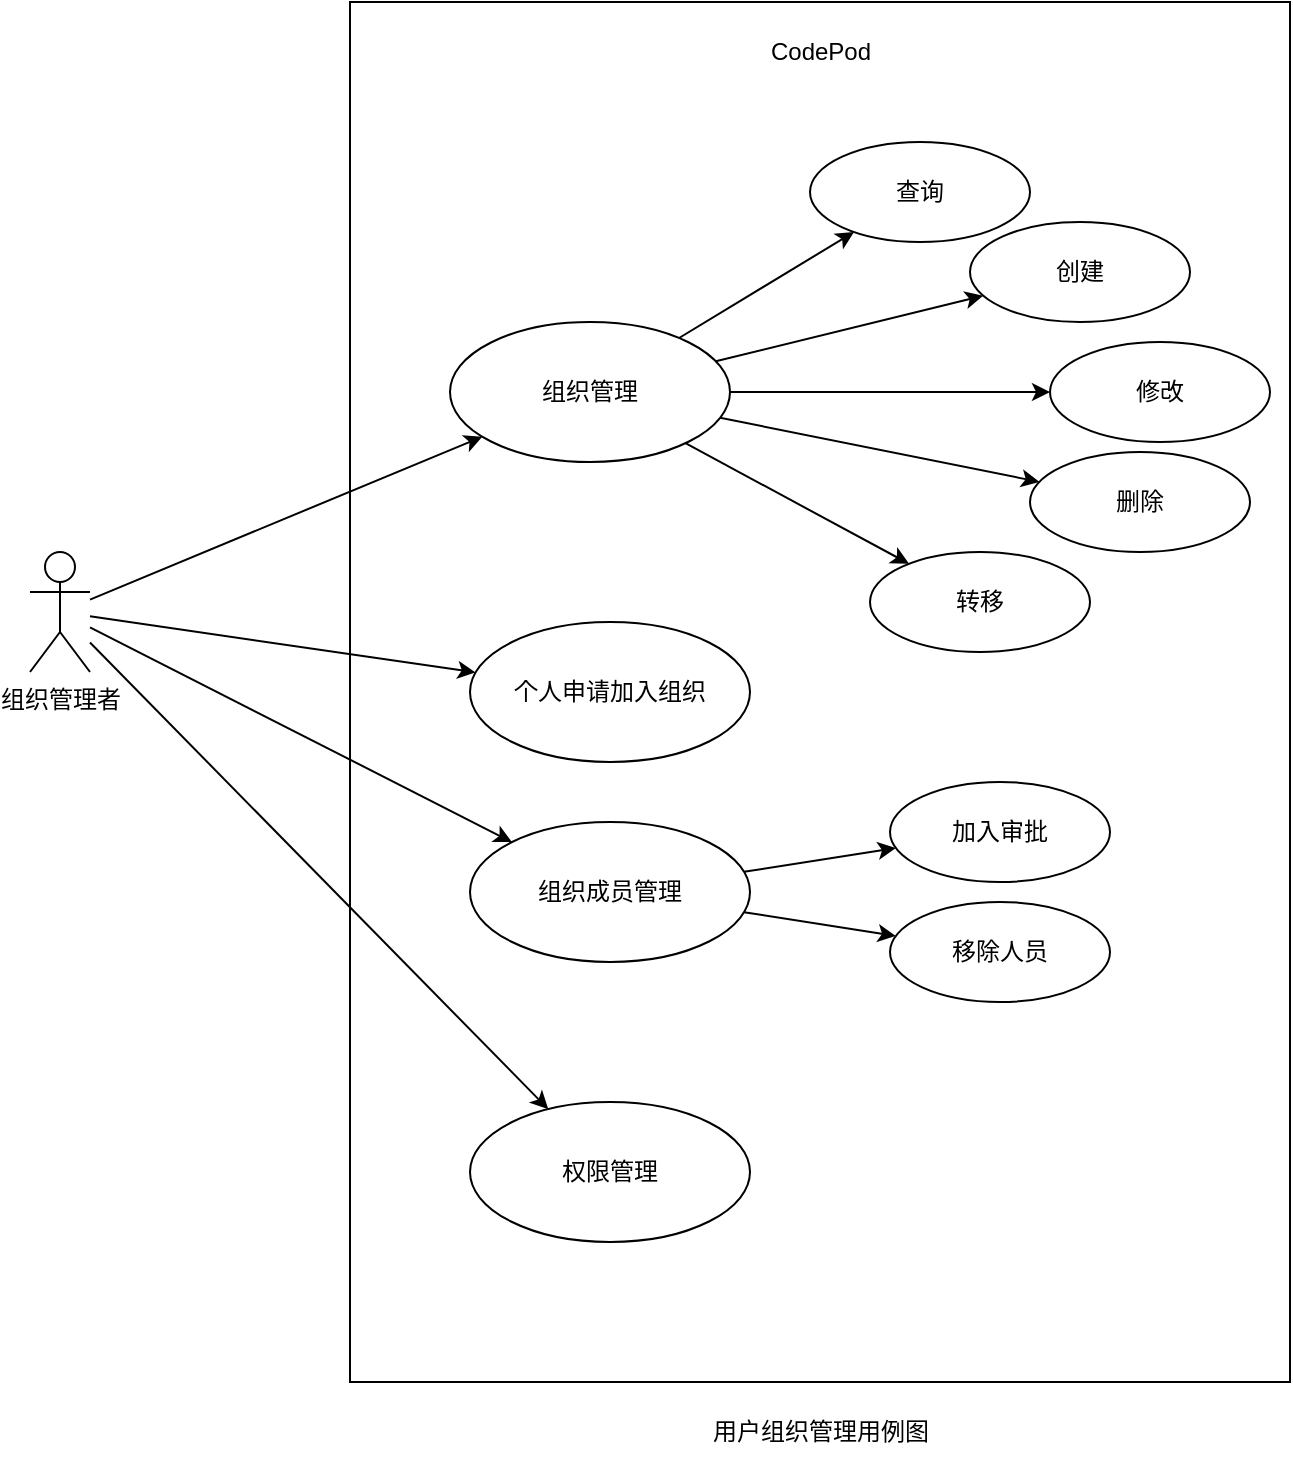 <mxfile>
    <diagram id="rYU-GTriVlDIFtuSl3mq" name="用户组织管理">
        <mxGraphModel dx="1086" dy="689" grid="1" gridSize="10" guides="1" tooltips="1" connect="1" arrows="1" fold="1" page="1" pageScale="1" pageWidth="827" pageHeight="1169" math="0" shadow="0">
            <root>
                <mxCell id="0"/>
                <mxCell id="1" parent="0"/>
                <mxCell id="JsTxBukWdEL_QTlW3CHS-1" value="" style="rounded=0;whiteSpace=wrap;html=1;" parent="1" vertex="1">
                    <mxGeometry x="320" y="120" width="470" height="690" as="geometry"/>
                </mxCell>
                <mxCell id="JsTxBukWdEL_QTlW3CHS-2" style="edgeStyle=none;html=1;" parent="1" source="JsTxBukWdEL_QTlW3CHS-4" target="JsTxBukWdEL_QTlW3CHS-11" edge="1">
                    <mxGeometry relative="1" as="geometry"/>
                </mxCell>
                <mxCell id="JsTxBukWdEL_QTlW3CHS-3" style="edgeStyle=none;html=1;" parent="1" source="JsTxBukWdEL_QTlW3CHS-4" target="JsTxBukWdEL_QTlW3CHS-12" edge="1">
                    <mxGeometry relative="1" as="geometry"/>
                </mxCell>
                <mxCell id="JsTxBukWdEL_QTlW3CHS-4" value="组织管理者" style="shape=umlActor;verticalLabelPosition=bottom;verticalAlign=top;html=1;" parent="1" vertex="1">
                    <mxGeometry x="160" y="395" width="30" height="60" as="geometry"/>
                </mxCell>
                <mxCell id="JsTxBukWdEL_QTlW3CHS-14" style="edgeStyle=none;html=1;fontSize=9;" parent="1" source="JsTxBukWdEL_QTlW3CHS-5" target="JsTxBukWdEL_QTlW3CHS-13" edge="1">
                    <mxGeometry relative="1" as="geometry"/>
                </mxCell>
                <mxCell id="t9jm73eKB-5Ini__CBSm-4" style="edgeStyle=none;html=1;fontSize=9;" parent="1" source="JsTxBukWdEL_QTlW3CHS-5" target="t9jm73eKB-5Ini__CBSm-2" edge="1">
                    <mxGeometry relative="1" as="geometry"/>
                </mxCell>
                <mxCell id="t9jm73eKB-5Ini__CBSm-5" style="edgeStyle=none;html=1;fontSize=9;" parent="1" source="JsTxBukWdEL_QTlW3CHS-5" target="t9jm73eKB-5Ini__CBSm-3" edge="1">
                    <mxGeometry relative="1" as="geometry"/>
                </mxCell>
                <mxCell id="t9jm73eKB-5Ini__CBSm-6" style="edgeStyle=none;html=1;fontSize=9;" parent="1" source="JsTxBukWdEL_QTlW3CHS-5" target="t9jm73eKB-5Ini__CBSm-1" edge="1">
                    <mxGeometry relative="1" as="geometry"/>
                </mxCell>
                <mxCell id="t9jm73eKB-5Ini__CBSm-15" style="edgeStyle=none;html=1;fontSize=9;" parent="1" source="JsTxBukWdEL_QTlW3CHS-5" target="t9jm73eKB-5Ini__CBSm-14" edge="1">
                    <mxGeometry relative="1" as="geometry"/>
                </mxCell>
                <mxCell id="JsTxBukWdEL_QTlW3CHS-5" value="组织管理" style="ellipse;whiteSpace=wrap;html=1;" parent="1" vertex="1">
                    <mxGeometry x="370" y="280" width="140" height="70" as="geometry"/>
                </mxCell>
                <mxCell id="JsTxBukWdEL_QTlW3CHS-6" value="CodePod" style="text;html=1;align=center;verticalAlign=middle;resizable=0;points=[];autosize=1;strokeColor=none;fillColor=none;" parent="1" vertex="1">
                    <mxGeometry x="520" y="130" width="70" height="30" as="geometry"/>
                </mxCell>
                <mxCell id="t9jm73eKB-5Ini__CBSm-12" style="edgeStyle=none;html=1;fontSize=9;" parent="1" source="JsTxBukWdEL_QTlW3CHS-7" target="t9jm73eKB-5Ini__CBSm-10" edge="1">
                    <mxGeometry relative="1" as="geometry"/>
                </mxCell>
                <mxCell id="t9jm73eKB-5Ini__CBSm-13" style="edgeStyle=none;html=1;fontSize=9;" parent="1" source="JsTxBukWdEL_QTlW3CHS-7" target="t9jm73eKB-5Ini__CBSm-11" edge="1">
                    <mxGeometry relative="1" as="geometry"/>
                </mxCell>
                <mxCell id="JsTxBukWdEL_QTlW3CHS-7" value="组织成员管理" style="ellipse;whiteSpace=wrap;html=1;" parent="1" vertex="1">
                    <mxGeometry x="380" y="530" width="140" height="70" as="geometry"/>
                </mxCell>
                <mxCell id="JsTxBukWdEL_QTlW3CHS-8" style="edgeStyle=none;html=1;" parent="1" source="JsTxBukWdEL_QTlW3CHS-4" target="JsTxBukWdEL_QTlW3CHS-5" edge="1">
                    <mxGeometry relative="1" as="geometry"/>
                </mxCell>
                <mxCell id="JsTxBukWdEL_QTlW3CHS-9" style="edgeStyle=none;html=1;" parent="1" source="JsTxBukWdEL_QTlW3CHS-4" target="JsTxBukWdEL_QTlW3CHS-7" edge="1">
                    <mxGeometry relative="1" as="geometry"/>
                </mxCell>
                <mxCell id="JsTxBukWdEL_QTlW3CHS-10" value="用户组织管理用例图" style="text;html=1;align=center;verticalAlign=middle;resizable=0;points=[];autosize=1;strokeColor=none;fillColor=none;" parent="1" vertex="1">
                    <mxGeometry x="490" y="820" width="130" height="30" as="geometry"/>
                </mxCell>
                <mxCell id="JsTxBukWdEL_QTlW3CHS-11" value="权限管理" style="ellipse;whiteSpace=wrap;html=1;" parent="1" vertex="1">
                    <mxGeometry x="380" y="670" width="140" height="70" as="geometry"/>
                </mxCell>
                <mxCell id="JsTxBukWdEL_QTlW3CHS-12" value="个人申请加入组织" style="ellipse;whiteSpace=wrap;html=1;" parent="1" vertex="1">
                    <mxGeometry x="380" y="430" width="140" height="70" as="geometry"/>
                </mxCell>
                <mxCell id="JsTxBukWdEL_QTlW3CHS-13" value="创建" style="ellipse;whiteSpace=wrap;html=1;" parent="1" vertex="1">
                    <mxGeometry x="630" y="230" width="110" height="50" as="geometry"/>
                </mxCell>
                <mxCell id="t9jm73eKB-5Ini__CBSm-1" value="删除" style="ellipse;whiteSpace=wrap;html=1;" parent="1" vertex="1">
                    <mxGeometry x="660" y="345" width="110" height="50" as="geometry"/>
                </mxCell>
                <mxCell id="t9jm73eKB-5Ini__CBSm-2" value="查询" style="ellipse;whiteSpace=wrap;html=1;" parent="1" vertex="1">
                    <mxGeometry x="550" y="190" width="110" height="50" as="geometry"/>
                </mxCell>
                <mxCell id="t9jm73eKB-5Ini__CBSm-3" value="修改" style="ellipse;whiteSpace=wrap;html=1;" parent="1" vertex="1">
                    <mxGeometry x="670" y="290" width="110" height="50" as="geometry"/>
                </mxCell>
                <mxCell id="t9jm73eKB-5Ini__CBSm-10" value="加入审批" style="ellipse;whiteSpace=wrap;html=1;" parent="1" vertex="1">
                    <mxGeometry x="590" y="510" width="110" height="50" as="geometry"/>
                </mxCell>
                <mxCell id="t9jm73eKB-5Ini__CBSm-11" value="移除人员" style="ellipse;whiteSpace=wrap;html=1;" parent="1" vertex="1">
                    <mxGeometry x="590" y="570" width="110" height="50" as="geometry"/>
                </mxCell>
                <mxCell id="t9jm73eKB-5Ini__CBSm-14" value="转移" style="ellipse;whiteSpace=wrap;html=1;" parent="1" vertex="1">
                    <mxGeometry x="580" y="395" width="110" height="50" as="geometry"/>
                </mxCell>
            </root>
        </mxGraphModel>
    </diagram>
    <diagram id="5E5BRTO8YxQeiJiZcNBK" name="数据空间">
        <mxGraphModel dx="1086" dy="689" grid="1" gridSize="10" guides="1" tooltips="1" connect="1" arrows="1" fold="1" page="1" pageScale="1" pageWidth="827" pageHeight="1169" math="0" shadow="0">
            <root>
                <mxCell id="0"/>
                <mxCell id="1" parent="0"/>
                <mxCell id="kros4B0Hquekl_XNb1qP-1" value="" style="rounded=0;whiteSpace=wrap;html=1;" parent="1" vertex="1">
                    <mxGeometry x="269" y="135" width="441" height="515" as="geometry"/>
                </mxCell>
                <mxCell id="kros4B0Hquekl_XNb1qP-2" style="edgeStyle=none;html=1;" parent="1" source="kros4B0Hquekl_XNb1qP-4" target="kros4B0Hquekl_XNb1qP-11" edge="1">
                    <mxGeometry relative="1" as="geometry"/>
                </mxCell>
                <mxCell id="kros4B0Hquekl_XNb1qP-3" style="edgeStyle=none;html=1;" parent="1" source="kros4B0Hquekl_XNb1qP-4" target="kros4B0Hquekl_XNb1qP-12" edge="1">
                    <mxGeometry relative="1" as="geometry"/>
                </mxCell>
                <mxCell id="kros4B0Hquekl_XNb1qP-4" value="程序猿" style="shape=umlActor;verticalLabelPosition=bottom;verticalAlign=top;html=1;" parent="1" vertex="1">
                    <mxGeometry x="110" y="350" width="30" height="60" as="geometry"/>
                </mxCell>
                <mxCell id="kros4B0Hquekl_XNb1qP-5" value="创建" style="ellipse;whiteSpace=wrap;html=1;" parent="1" vertex="1">
                    <mxGeometry x="309" y="185" width="140" height="70" as="geometry"/>
                </mxCell>
                <mxCell id="kros4B0Hquekl_XNb1qP-6" value="CodePod" style="text;html=1;align=center;verticalAlign=middle;resizable=0;points=[];autosize=1;strokeColor=none;fillColor=none;" parent="1" vertex="1">
                    <mxGeometry x="449" y="135" width="70" height="30" as="geometry"/>
                </mxCell>
                <mxCell id="kros4B0Hquekl_XNb1qP-7" value="查询" style="ellipse;whiteSpace=wrap;html=1;" parent="1" vertex="1">
                    <mxGeometry x="314" y="360" width="140" height="70" as="geometry"/>
                </mxCell>
                <mxCell id="kros4B0Hquekl_XNb1qP-8" style="edgeStyle=none;html=1;" parent="1" source="kros4B0Hquekl_XNb1qP-4" target="kros4B0Hquekl_XNb1qP-5" edge="1">
                    <mxGeometry relative="1" as="geometry"/>
                </mxCell>
                <mxCell id="kros4B0Hquekl_XNb1qP-9" style="edgeStyle=none;html=1;" parent="1" source="kros4B0Hquekl_XNb1qP-4" target="kros4B0Hquekl_XNb1qP-7" edge="1">
                    <mxGeometry relative="1" as="geometry"/>
                </mxCell>
                <mxCell id="kros4B0Hquekl_XNb1qP-10" value="数据空间用例图" style="text;html=1;align=center;verticalAlign=middle;resizable=0;points=[];autosize=1;strokeColor=none;fillColor=none;" parent="1" vertex="1">
                    <mxGeometry x="409" y="650" width="110" height="30" as="geometry"/>
                </mxCell>
                <mxCell id="dp_-oXLjie-xofkenE0L-5" style="edgeStyle=none;html=1;fontSize=9;" parent="1" source="kros4B0Hquekl_XNb1qP-11" target="dp_-oXLjie-xofkenE0L-1" edge="1">
                    <mxGeometry relative="1" as="geometry"/>
                </mxCell>
                <mxCell id="dp_-oXLjie-xofkenE0L-6" style="edgeStyle=none;html=1;fontSize=9;" parent="1" source="kros4B0Hquekl_XNb1qP-11" target="dp_-oXLjie-xofkenE0L-3" edge="1">
                    <mxGeometry relative="1" as="geometry"/>
                </mxCell>
                <mxCell id="dp_-oXLjie-xofkenE0L-7" style="edgeStyle=none;html=1;fontSize=9;" parent="1" source="kros4B0Hquekl_XNb1qP-11" target="dp_-oXLjie-xofkenE0L-4" edge="1">
                    <mxGeometry relative="1" as="geometry"/>
                </mxCell>
                <mxCell id="kros4B0Hquekl_XNb1qP-11" value="控制" style="ellipse;whiteSpace=wrap;html=1;" parent="1" vertex="1">
                    <mxGeometry x="309" y="480" width="140" height="70" as="geometry"/>
                </mxCell>
                <mxCell id="dp_-oXLjie-xofkenE0L-12" style="edgeStyle=none;html=1;fontSize=9;" parent="1" source="kros4B0Hquekl_XNb1qP-12" target="dp_-oXLjie-xofkenE0L-9" edge="1">
                    <mxGeometry relative="1" as="geometry"/>
                </mxCell>
                <mxCell id="dp_-oXLjie-xofkenE0L-13" style="edgeStyle=none;html=1;fontSize=9;" parent="1" source="kros4B0Hquekl_XNb1qP-12" target="dp_-oXLjie-xofkenE0L-11" edge="1">
                    <mxGeometry relative="1" as="geometry"/>
                </mxCell>
                <mxCell id="kros4B0Hquekl_XNb1qP-12" value="管理" style="ellipse;whiteSpace=wrap;html=1;" parent="1" vertex="1">
                    <mxGeometry x="314" y="265" width="140" height="70" as="geometry"/>
                </mxCell>
                <mxCell id="dp_-oXLjie-xofkenE0L-1" value="扩容/缩容" style="ellipse;whiteSpace=wrap;html=1;" parent="1" vertex="1">
                    <mxGeometry x="530" y="430" width="110" height="50" as="geometry"/>
                </mxCell>
                <mxCell id="dp_-oXLjie-xofkenE0L-3" value="格式化" style="ellipse;whiteSpace=wrap;html=1;" parent="1" vertex="1">
                    <mxGeometry x="590" y="490" width="110" height="50" as="geometry"/>
                </mxCell>
                <mxCell id="dp_-oXLjie-xofkenE0L-4" value="快照/备份" style="ellipse;whiteSpace=wrap;html=1;" parent="1" vertex="1">
                    <mxGeometry x="540" y="550" width="110" height="50" as="geometry"/>
                </mxCell>
                <mxCell id="dp_-oXLjie-xofkenE0L-9" value="修改" style="ellipse;whiteSpace=wrap;html=1;" parent="1" vertex="1">
                    <mxGeometry x="560" y="235" width="110" height="50" as="geometry"/>
                </mxCell>
                <mxCell id="dp_-oXLjie-xofkenE0L-11" value="删除" style="ellipse;whiteSpace=wrap;html=1;" parent="1" vertex="1">
                    <mxGeometry x="560" y="320" width="110" height="50" as="geometry"/>
                </mxCell>
            </root>
        </mxGraphModel>
    </diagram>
    <diagram id="vBApsPbXRlnZrQ6Tc0BV" name="工作空间">
        <mxGraphModel dx="1086" dy="689" grid="1" gridSize="10" guides="1" tooltips="1" connect="1" arrows="1" fold="1" page="1" pageScale="1" pageWidth="827" pageHeight="1169" math="0" shadow="0">
            <root>
                <mxCell id="0"/>
                <mxCell id="1" parent="0"/>
                <mxCell id="8JtnFulFrV2DlDKcVJuh-1" value="" style="rounded=0;whiteSpace=wrap;html=1;" parent="1" vertex="1">
                    <mxGeometry x="220" y="140" width="510" height="790" as="geometry"/>
                </mxCell>
                <mxCell id="8JtnFulFrV2DlDKcVJuh-2" style="edgeStyle=none;html=1;" parent="1" source="8JtnFulFrV2DlDKcVJuh-4" target="8JtnFulFrV2DlDKcVJuh-11" edge="1">
                    <mxGeometry relative="1" as="geometry"/>
                </mxCell>
                <mxCell id="8JtnFulFrV2DlDKcVJuh-3" style="edgeStyle=none;html=1;" parent="1" source="8JtnFulFrV2DlDKcVJuh-4" target="8JtnFulFrV2DlDKcVJuh-12" edge="1">
                    <mxGeometry relative="1" as="geometry"/>
                </mxCell>
                <mxCell id="O4ZiQTdJHhqHKVpbNv2Y-2" style="edgeStyle=none;html=1;fontSize=9;" parent="1" source="8JtnFulFrV2DlDKcVJuh-4" target="8JtnFulFrV2DlDKcVJuh-15" edge="1">
                    <mxGeometry relative="1" as="geometry"/>
                </mxCell>
                <mxCell id="CJCVJR-Hs2ugZzOf_1E3-2" style="edgeStyle=none;html=1;entryX=0;entryY=0.5;entryDx=0;entryDy=0;fontSize=9;" parent="1" source="8JtnFulFrV2DlDKcVJuh-4" target="CJCVJR-Hs2ugZzOf_1E3-1" edge="1">
                    <mxGeometry relative="1" as="geometry"/>
                </mxCell>
                <mxCell id="8JtnFulFrV2DlDKcVJuh-4" value="程序猿" style="shape=umlActor;verticalLabelPosition=bottom;verticalAlign=top;html=1;" parent="1" vertex="1">
                    <mxGeometry x="20" y="400" width="30" height="60" as="geometry"/>
                </mxCell>
                <mxCell id="8JtnFulFrV2DlDKcVJuh-5" value="查询" style="ellipse;whiteSpace=wrap;html=1;" parent="1" vertex="1">
                    <mxGeometry x="265" y="210" width="140" height="70" as="geometry"/>
                </mxCell>
                <mxCell id="8JtnFulFrV2DlDKcVJuh-6" value="CodePod" style="text;html=1;align=center;verticalAlign=middle;resizable=0;points=[];autosize=1;strokeColor=none;fillColor=none;" parent="1" vertex="1">
                    <mxGeometry x="395" y="140" width="70" height="30" as="geometry"/>
                </mxCell>
                <mxCell id="8JtnFulFrV2DlDKcVJuh-30" style="edgeStyle=none;html=1;fontSize=9;" parent="1" source="8JtnFulFrV2DlDKcVJuh-7" target="8JtnFulFrV2DlDKcVJuh-25" edge="1">
                    <mxGeometry relative="1" as="geometry"/>
                </mxCell>
                <mxCell id="8JtnFulFrV2DlDKcVJuh-32" style="edgeStyle=none;html=1;fontSize=9;" parent="1" source="8JtnFulFrV2DlDKcVJuh-7" target="8JtnFulFrV2DlDKcVJuh-29" edge="1">
                    <mxGeometry relative="1" as="geometry"/>
                </mxCell>
                <mxCell id="8JtnFulFrV2DlDKcVJuh-33" style="edgeStyle=none;html=1;fontSize=9;" parent="1" source="8JtnFulFrV2DlDKcVJuh-7" target="8JtnFulFrV2DlDKcVJuh-27" edge="1">
                    <mxGeometry relative="1" as="geometry"/>
                </mxCell>
                <mxCell id="8JtnFulFrV2DlDKcVJuh-7" value="控制" style="ellipse;whiteSpace=wrap;html=1;" parent="1" vertex="1">
                    <mxGeometry x="270" y="510" width="140" height="70" as="geometry"/>
                </mxCell>
                <mxCell id="8JtnFulFrV2DlDKcVJuh-8" style="edgeStyle=none;html=1;" parent="1" source="8JtnFulFrV2DlDKcVJuh-4" target="8JtnFulFrV2DlDKcVJuh-5" edge="1">
                    <mxGeometry relative="1" as="geometry"/>
                </mxCell>
                <mxCell id="8JtnFulFrV2DlDKcVJuh-9" style="edgeStyle=none;html=1;" parent="1" source="8JtnFulFrV2DlDKcVJuh-4" target="8JtnFulFrV2DlDKcVJuh-7" edge="1">
                    <mxGeometry relative="1" as="geometry"/>
                </mxCell>
                <mxCell id="8JtnFulFrV2DlDKcVJuh-10" value="工作空间用例" style="text;html=1;align=center;verticalAlign=middle;resizable=0;points=[];autosize=1;strokeColor=none;fillColor=none;" parent="1" vertex="1">
                    <mxGeometry x="413" y="940" width="100" height="30" as="geometry"/>
                </mxCell>
                <mxCell id="8JtnFulFrV2DlDKcVJuh-11" value="打开IDE" style="ellipse;whiteSpace=wrap;html=1;" parent="1" vertex="1">
                    <mxGeometry x="270" y="620" width="140" height="70" as="geometry"/>
                </mxCell>
                <mxCell id="8JtnFulFrV2DlDKcVJuh-14" style="edgeStyle=none;html=1;" parent="1" source="8JtnFulFrV2DlDKcVJuh-12" target="8JtnFulFrV2DlDKcVJuh-13" edge="1">
                    <mxGeometry relative="1" as="geometry"/>
                </mxCell>
                <mxCell id="8JtnFulFrV2DlDKcVJuh-21" style="edgeStyle=none;html=1;" parent="1" source="8JtnFulFrV2DlDKcVJuh-12" target="8JtnFulFrV2DlDKcVJuh-20" edge="1">
                    <mxGeometry relative="1" as="geometry"/>
                </mxCell>
                <mxCell id="8JtnFulFrV2DlDKcVJuh-23" style="edgeStyle=none;html=1;" parent="1" source="8JtnFulFrV2DlDKcVJuh-12" target="8JtnFulFrV2DlDKcVJuh-22" edge="1">
                    <mxGeometry relative="1" as="geometry"/>
                </mxCell>
                <mxCell id="mJ4vU0qxpEes13pi4t8Q-2" style="edgeStyle=none;html=1;fontSize=9;" parent="1" source="8JtnFulFrV2DlDKcVJuh-12" target="mJ4vU0qxpEes13pi4t8Q-1" edge="1">
                    <mxGeometry relative="1" as="geometry"/>
                </mxCell>
                <mxCell id="8JtnFulFrV2DlDKcVJuh-12" value="创建" style="ellipse;whiteSpace=wrap;html=1;" parent="1" vertex="1">
                    <mxGeometry x="265" y="310" width="140" height="70" as="geometry"/>
                </mxCell>
                <mxCell id="8JtnFulFrV2DlDKcVJuh-13" value="使用模板" style="ellipse;whiteSpace=wrap;html=1;" parent="1" vertex="1">
                    <mxGeometry x="575" y="260" width="120" height="50" as="geometry"/>
                </mxCell>
                <mxCell id="8JtnFulFrV2DlDKcVJuh-18" style="edgeStyle=none;html=1;" parent="1" source="8JtnFulFrV2DlDKcVJuh-15" target="8JtnFulFrV2DlDKcVJuh-16" edge="1">
                    <mxGeometry relative="1" as="geometry"/>
                </mxCell>
                <mxCell id="8JtnFulFrV2DlDKcVJuh-19" style="edgeStyle=none;html=1;" parent="1" source="8JtnFulFrV2DlDKcVJuh-15" target="8JtnFulFrV2DlDKcVJuh-17" edge="1">
                    <mxGeometry relative="1" as="geometry"/>
                </mxCell>
                <mxCell id="8JtnFulFrV2DlDKcVJuh-15" value="修改" style="ellipse;whiteSpace=wrap;html=1;" parent="1" vertex="1">
                    <mxGeometry x="270" y="720" width="140" height="70" as="geometry"/>
                </mxCell>
                <mxCell id="8JtnFulFrV2DlDKcVJuh-16" value="修改名称" style="ellipse;whiteSpace=wrap;html=1;" parent="1" vertex="1">
                    <mxGeometry x="500" y="700" width="120" height="50" as="geometry"/>
                </mxCell>
                <mxCell id="8JtnFulFrV2DlDKcVJuh-17" value="修改描述" style="ellipse;whiteSpace=wrap;html=1;" parent="1" vertex="1">
                    <mxGeometry x="500" y="770" width="120" height="50" as="geometry"/>
                </mxCell>
                <mxCell id="8JtnFulFrV2DlDKcVJuh-20" value="挂载数据空间" style="ellipse;whiteSpace=wrap;html=1;" parent="1" vertex="1">
                    <mxGeometry x="575" y="320" width="120" height="50" as="geometry"/>
                </mxCell>
                <mxCell id="8JtnFulFrV2DlDKcVJuh-22" value="选择资源" style="ellipse;whiteSpace=wrap;html=1;" parent="1" vertex="1">
                    <mxGeometry x="500" y="370" width="120" height="50" as="geometry"/>
                </mxCell>
                <mxCell id="8JtnFulFrV2DlDKcVJuh-25" value="释放" style="ellipse;whiteSpace=wrap;html=1;" parent="1" vertex="1">
                    <mxGeometry x="490" y="460" width="120" height="50" as="geometry"/>
                </mxCell>
                <mxCell id="8JtnFulFrV2DlDKcVJuh-26" value="开机" style="ellipse;whiteSpace=wrap;html=1;" parent="1" vertex="1">
                    <mxGeometry x="575" y="500" width="120" height="50" as="geometry"/>
                </mxCell>
                <mxCell id="8JtnFulFrV2DlDKcVJuh-29" value="关机" style="ellipse;whiteSpace=wrap;html=1;" parent="1" vertex="1">
                    <mxGeometry x="565" y="550" width="120" height="50" as="geometry"/>
                </mxCell>
                <mxCell id="8JtnFulFrV2DlDKcVJuh-27" value="重启" style="ellipse;whiteSpace=wrap;html=1;" parent="1" vertex="1">
                    <mxGeometry x="490" y="590" width="120" height="50" as="geometry"/>
                </mxCell>
                <mxCell id="8JtnFulFrV2DlDKcVJuh-31" style="edgeStyle=none;html=1;fontSize=9;" parent="1" source="8JtnFulFrV2DlDKcVJuh-7" target="8JtnFulFrV2DlDKcVJuh-26" edge="1">
                    <mxGeometry relative="1" as="geometry"/>
                </mxCell>
                <mxCell id="mJ4vU0qxpEes13pi4t8Q-1" value="选择项目" style="ellipse;whiteSpace=wrap;html=1;" parent="1" vertex="1">
                    <mxGeometry x="500" y="210" width="120" height="50" as="geometry"/>
                </mxCell>
                <mxCell id="CJCVJR-Hs2ugZzOf_1E3-1" value="分享协同" style="ellipse;whiteSpace=wrap;html=1;" parent="1" vertex="1">
                    <mxGeometry x="273" y="820" width="140" height="70" as="geometry"/>
                </mxCell>
            </root>
        </mxGraphModel>
    </diagram>
    <diagram id="ebiDekiTFiweqdOIA5Az" name="空间模板">
        <mxGraphModel dx="1086" dy="689" grid="1" gridSize="10" guides="1" tooltips="1" connect="1" arrows="1" fold="1" page="1" pageScale="1" pageWidth="827" pageHeight="1169" math="0" shadow="0">
            <root>
                <mxCell id="0"/>
                <mxCell id="1" parent="0"/>
                <mxCell id="K6Szr2WWAs6mvH63RR3F-1" value="" style="rounded=0;whiteSpace=wrap;html=1;" parent="1" vertex="1">
                    <mxGeometry x="220" y="40" width="590" height="780" as="geometry"/>
                </mxCell>
                <mxCell id="K6Szr2WWAs6mvH63RR3F-2" style="edgeStyle=none;html=1;" parent="1" source="K6Szr2WWAs6mvH63RR3F-4" target="K6Szr2WWAs6mvH63RR3F-11" edge="1">
                    <mxGeometry relative="1" as="geometry"/>
                </mxCell>
                <mxCell id="K6Szr2WWAs6mvH63RR3F-3" style="edgeStyle=none;html=1;" parent="1" source="K6Szr2WWAs6mvH63RR3F-4" target="K6Szr2WWAs6mvH63RR3F-12" edge="1">
                    <mxGeometry relative="1" as="geometry"/>
                </mxCell>
                <mxCell id="K6Szr2WWAs6mvH63RR3F-27" style="edgeStyle=none;html=1;fontSize=9;" parent="1" source="K6Szr2WWAs6mvH63RR3F-4" target="K6Szr2WWAs6mvH63RR3F-26" edge="1">
                    <mxGeometry relative="1" as="geometry"/>
                </mxCell>
                <mxCell id="-lUyIPR63ZEy9vzBQKtA-6" style="edgeStyle=none;html=1;fontSize=9;" parent="1" source="K6Szr2WWAs6mvH63RR3F-4" target="-lUyIPR63ZEy9vzBQKtA-1" edge="1">
                    <mxGeometry relative="1" as="geometry"/>
                </mxCell>
                <mxCell id="K6Szr2WWAs6mvH63RR3F-4" value="模板管理者" style="shape=umlActor;verticalLabelPosition=bottom;verticalAlign=top;html=1;" parent="1" vertex="1">
                    <mxGeometry x="30" y="345" width="30" height="60" as="geometry"/>
                </mxCell>
                <mxCell id="K6Szr2WWAs6mvH63RR3F-23" style="edgeStyle=none;html=1;fontSize=9;" parent="1" source="K6Szr2WWAs6mvH63RR3F-5" target="K6Szr2WWAs6mvH63RR3F-20" edge="1">
                    <mxGeometry relative="1" as="geometry"/>
                </mxCell>
                <mxCell id="K6Szr2WWAs6mvH63RR3F-24" style="edgeStyle=none;html=1;fontSize=9;" parent="1" source="K6Szr2WWAs6mvH63RR3F-5" target="K6Szr2WWAs6mvH63RR3F-21" edge="1">
                    <mxGeometry relative="1" as="geometry"/>
                </mxCell>
                <mxCell id="K6Szr2WWAs6mvH63RR3F-25" style="edgeStyle=none;html=1;fontSize=9;" parent="1" source="K6Szr2WWAs6mvH63RR3F-5" target="K6Szr2WWAs6mvH63RR3F-22" edge="1">
                    <mxGeometry relative="1" as="geometry"/>
                </mxCell>
                <mxCell id="K6Szr2WWAs6mvH63RR3F-5" value="查询空间模板" style="ellipse;whiteSpace=wrap;html=1;" parent="1" vertex="1">
                    <mxGeometry x="260" y="160" width="140" height="70" as="geometry"/>
                </mxCell>
                <mxCell id="K6Szr2WWAs6mvH63RR3F-6" value="CodePod" style="text;html=1;align=center;verticalAlign=middle;resizable=0;points=[];autosize=1;strokeColor=none;fillColor=none;" parent="1" vertex="1">
                    <mxGeometry x="480" y="40" width="70" height="30" as="geometry"/>
                </mxCell>
                <mxCell id="K6Szr2WWAs6mvH63RR3F-8" style="edgeStyle=none;html=1;" parent="1" source="K6Szr2WWAs6mvH63RR3F-4" target="K6Szr2WWAs6mvH63RR3F-5" edge="1">
                    <mxGeometry relative="1" as="geometry"/>
                </mxCell>
                <mxCell id="K6Szr2WWAs6mvH63RR3F-10" value="空间模板管理用例" style="text;html=1;align=center;verticalAlign=middle;resizable=0;points=[];autosize=1;strokeColor=none;fillColor=none;" parent="1" vertex="1">
                    <mxGeometry x="465" y="830" width="120" height="30" as="geometry"/>
                </mxCell>
                <mxCell id="K6Szr2WWAs6mvH63RR3F-11" value="删除" style="ellipse;whiteSpace=wrap;html=1;" parent="1" vertex="1">
                    <mxGeometry x="274" y="585" width="140" height="70" as="geometry"/>
                </mxCell>
                <mxCell id="K6Szr2WWAs6mvH63RR3F-14" style="edgeStyle=none;html=1;fontSize=9;" parent="1" source="K6Szr2WWAs6mvH63RR3F-12" target="K6Szr2WWAs6mvH63RR3F-13" edge="1">
                    <mxGeometry relative="1" as="geometry"/>
                </mxCell>
                <mxCell id="K6Szr2WWAs6mvH63RR3F-16" style="edgeStyle=none;html=1;fontSize=9;" parent="1" source="K6Szr2WWAs6mvH63RR3F-12" target="K6Szr2WWAs6mvH63RR3F-15" edge="1">
                    <mxGeometry relative="1" as="geometry"/>
                </mxCell>
                <mxCell id="K6Szr2WWAs6mvH63RR3F-18" style="edgeStyle=none;html=1;fontSize=9;" parent="1" source="K6Szr2WWAs6mvH63RR3F-12" target="K6Szr2WWAs6mvH63RR3F-17" edge="1">
                    <mxGeometry relative="1" as="geometry"/>
                </mxCell>
                <mxCell id="K6Szr2WWAs6mvH63RR3F-12" value="创建空间模板" style="ellipse;whiteSpace=wrap;html=1;" parent="1" vertex="1">
                    <mxGeometry x="265" y="325" width="140" height="70" as="geometry"/>
                </mxCell>
                <mxCell id="K6Szr2WWAs6mvH63RR3F-13" value="基于工作空间创建" style="ellipse;whiteSpace=wrap;html=1;" parent="1" vertex="1">
                    <mxGeometry x="560" y="335" width="110" height="55" as="geometry"/>
                </mxCell>
                <mxCell id="K6Szr2WWAs6mvH63RR3F-15" value="自定义创建" style="ellipse;whiteSpace=wrap;html=1;" parent="1" vertex="1">
                    <mxGeometry x="520" y="390" width="110" height="55" as="geometry"/>
                </mxCell>
                <mxCell id="K6Szr2WWAs6mvH63RR3F-17" value="基于系统空间模板创建" style="ellipse;whiteSpace=wrap;html=1;" parent="1" vertex="1">
                    <mxGeometry x="500" y="285" width="110" height="55" as="geometry"/>
                </mxCell>
                <mxCell id="K6Szr2WWAs6mvH63RR3F-20" value="查询系统模板" style="ellipse;whiteSpace=wrap;html=1;" parent="1" vertex="1">
                    <mxGeometry x="460" y="100" width="110" height="55" as="geometry"/>
                </mxCell>
                <mxCell id="K6Szr2WWAs6mvH63RR3F-21" value="查询个人模板" style="ellipse;whiteSpace=wrap;html=1;" parent="1" vertex="1">
                    <mxGeometry x="570" y="150" width="110" height="55" as="geometry"/>
                </mxCell>
                <mxCell id="K6Szr2WWAs6mvH63RR3F-22" value="查询查询组织模板" style="ellipse;whiteSpace=wrap;html=1;" parent="1" vertex="1">
                    <mxGeometry x="500" y="210" width="110" height="55" as="geometry"/>
                </mxCell>
                <mxCell id="Ph4F5qlaNeI9--JTwx00-2" style="edgeStyle=none;html=1;fontSize=9;" parent="1" source="K6Szr2WWAs6mvH63RR3F-26" target="Ph4F5qlaNeI9--JTwx00-1" edge="1">
                    <mxGeometry relative="1" as="geometry"/>
                </mxCell>
                <mxCell id="Ph4F5qlaNeI9--JTwx00-4" style="edgeStyle=none;html=1;fontSize=9;" parent="1" source="K6Szr2WWAs6mvH63RR3F-26" target="Ph4F5qlaNeI9--JTwx00-3" edge="1">
                    <mxGeometry relative="1" as="geometry"/>
                </mxCell>
                <mxCell id="K6Szr2WWAs6mvH63RR3F-26" value="编辑" style="ellipse;whiteSpace=wrap;html=1;" parent="1" vertex="1">
                    <mxGeometry x="265" y="475" width="140" height="70" as="geometry"/>
                </mxCell>
                <mxCell id="Ph4F5qlaNeI9--JTwx00-1" value="修改名称" style="ellipse;whiteSpace=wrap;html=1;" parent="1" vertex="1">
                    <mxGeometry x="520" y="470" width="110" height="55" as="geometry"/>
                </mxCell>
                <mxCell id="Ph4F5qlaNeI9--JTwx00-3" value="修改描述" style="ellipse;whiteSpace=wrap;html=1;" parent="1" vertex="1">
                    <mxGeometry x="520" y="530" width="110" height="55" as="geometry"/>
                </mxCell>
                <mxCell id="-lUyIPR63ZEy9vzBQKtA-3" style="edgeStyle=none;html=1;fontSize=9;" parent="1" source="-lUyIPR63ZEy9vzBQKtA-1" target="-lUyIPR63ZEy9vzBQKtA-2" edge="1">
                    <mxGeometry relative="1" as="geometry"/>
                </mxCell>
                <mxCell id="-lUyIPR63ZEy9vzBQKtA-5" style="edgeStyle=none;html=1;fontSize=9;" parent="1" source="-lUyIPR63ZEy9vzBQKtA-1" target="-lUyIPR63ZEy9vzBQKtA-4" edge="1">
                    <mxGeometry relative="1" as="geometry"/>
                </mxCell>
                <mxCell id="-lUyIPR63ZEy9vzBQKtA-1" value="共享" style="ellipse;whiteSpace=wrap;html=1;" parent="1" vertex="1">
                    <mxGeometry x="274" y="690" width="140" height="70" as="geometry"/>
                </mxCell>
                <mxCell id="-lUyIPR63ZEy9vzBQKtA-9" style="edgeStyle=none;html=1;fontSize=9;" parent="1" source="-lUyIPR63ZEy9vzBQKtA-2" target="-lUyIPR63ZEy9vzBQKtA-8" edge="1">
                    <mxGeometry relative="1" as="geometry"/>
                </mxCell>
                <mxCell id="-lUyIPR63ZEy9vzBQKtA-2" value="共享给组织内部" style="ellipse;whiteSpace=wrap;html=1;" parent="1" vertex="1">
                    <mxGeometry x="520" y="655" width="110" height="55" as="geometry"/>
                </mxCell>
                <mxCell id="-lUyIPR63ZEy9vzBQKtA-10" style="edgeStyle=none;html=1;fontSize=9;" parent="1" source="-lUyIPR63ZEy9vzBQKtA-4" target="-lUyIPR63ZEy9vzBQKtA-7" edge="1">
                    <mxGeometry relative="1" as="geometry"/>
                </mxCell>
                <mxCell id="-lUyIPR63ZEy9vzBQKtA-4" value="共享给平台" style="ellipse;whiteSpace=wrap;html=1;" parent="1" vertex="1">
                    <mxGeometry x="520" y="730" width="110" height="55" as="geometry"/>
                </mxCell>
                <mxCell id="-lUyIPR63ZEy9vzBQKtA-7" value="平台审核" style="ellipse;whiteSpace=wrap;html=1;" parent="1" vertex="1">
                    <mxGeometry x="670" y="730" width="110" height="55" as="geometry"/>
                </mxCell>
                <mxCell id="-lUyIPR63ZEy9vzBQKtA-8" value="组织管理者审核" style="ellipse;whiteSpace=wrap;html=1;" parent="1" vertex="1">
                    <mxGeometry x="670" y="655" width="110" height="55" as="geometry"/>
                </mxCell>
            </root>
        </mxGraphModel>
    </diagram>
    <diagram id="yR0nEVYnfuinWNlTYIsa" name="项目管理">
        <mxGraphModel dx="1086" dy="689" grid="1" gridSize="10" guides="1" tooltips="1" connect="1" arrows="1" fold="1" page="1" pageScale="1" pageWidth="827" pageHeight="1169" math="0" shadow="0">
            <root>
                <mxCell id="0"/>
                <mxCell id="1" parent="0"/>
                <mxCell id="yyx_Gpzdhxsso_DX6iVN-1" value="" style="rounded=0;whiteSpace=wrap;html=1;" parent="1" vertex="1">
                    <mxGeometry x="270" y="230" width="240" height="410" as="geometry"/>
                </mxCell>
                <mxCell id="yyx_Gpzdhxsso_DX6iVN-3" style="edgeStyle=none;html=1;" parent="1" source="yyx_Gpzdhxsso_DX6iVN-4" target="yyx_Gpzdhxsso_DX6iVN-12" edge="1">
                    <mxGeometry relative="1" as="geometry"/>
                </mxCell>
                <mxCell id="yyx_Gpzdhxsso_DX6iVN-4" value="项目管理者" style="shape=umlActor;verticalLabelPosition=bottom;verticalAlign=top;html=1;" parent="1" vertex="1">
                    <mxGeometry x="160" y="380" width="30" height="60" as="geometry"/>
                </mxCell>
                <mxCell id="yyx_Gpzdhxsso_DX6iVN-5" value="创建" style="ellipse;whiteSpace=wrap;html=1;" parent="1" vertex="1">
                    <mxGeometry x="310" y="310" width="140" height="70" as="geometry"/>
                </mxCell>
                <mxCell id="yyx_Gpzdhxsso_DX6iVN-6" value="CodePod" style="text;html=1;align=center;verticalAlign=middle;resizable=0;points=[];autosize=1;strokeColor=none;fillColor=none;" parent="1" vertex="1">
                    <mxGeometry x="345" y="230" width="70" height="30" as="geometry"/>
                </mxCell>
                <mxCell id="yyx_Gpzdhxsso_DX6iVN-7" value="删除" style="ellipse;whiteSpace=wrap;html=1;" parent="1" vertex="1">
                    <mxGeometry x="320" y="530" width="140" height="70" as="geometry"/>
                </mxCell>
                <mxCell id="yyx_Gpzdhxsso_DX6iVN-8" style="edgeStyle=none;html=1;" parent="1" source="yyx_Gpzdhxsso_DX6iVN-4" target="yyx_Gpzdhxsso_DX6iVN-5" edge="1">
                    <mxGeometry relative="1" as="geometry"/>
                </mxCell>
                <mxCell id="yyx_Gpzdhxsso_DX6iVN-9" style="edgeStyle=none;html=1;" parent="1" source="yyx_Gpzdhxsso_DX6iVN-4" target="yyx_Gpzdhxsso_DX6iVN-7" edge="1">
                    <mxGeometry relative="1" as="geometry"/>
                </mxCell>
                <mxCell id="yyx_Gpzdhxsso_DX6iVN-10" value="项目管理用例" style="text;html=1;align=center;verticalAlign=middle;resizable=0;points=[];autosize=1;strokeColor=none;fillColor=none;" parent="1" vertex="1">
                    <mxGeometry x="335" y="650" width="100" height="30" as="geometry"/>
                </mxCell>
                <mxCell id="yyx_Gpzdhxsso_DX6iVN-12" value="修改" style="ellipse;whiteSpace=wrap;html=1;" parent="1" vertex="1">
                    <mxGeometry x="315" y="420" width="140" height="70" as="geometry"/>
                </mxCell>
            </root>
        </mxGraphModel>
    </diagram>
    <diagram id="PcJLQbqvG3nov_6K4OGd" name="个人信息管理">
        <mxGraphModel dx="1086" dy="689" grid="1" gridSize="10" guides="1" tooltips="1" connect="1" arrows="1" fold="1" page="1" pageScale="1" pageWidth="827" pageHeight="1169" math="0" shadow="0">
            <root>
                <mxCell id="0"/>
                <mxCell id="1" parent="0"/>
                <mxCell id="sec1lx6zv68y4vDGXzVO-1" value="" style="rounded=0;whiteSpace=wrap;html=1;" parent="1" vertex="1">
                    <mxGeometry x="290" y="410" width="240" height="410" as="geometry"/>
                </mxCell>
                <mxCell id="sec1lx6zv68y4vDGXzVO-2" style="edgeStyle=none;html=1;" parent="1" source="sec1lx6zv68y4vDGXzVO-4" target="sec1lx6zv68y4vDGXzVO-11" edge="1">
                    <mxGeometry relative="1" as="geometry"/>
                </mxCell>
                <mxCell id="sec1lx6zv68y4vDGXzVO-3" style="edgeStyle=none;html=1;" parent="1" source="sec1lx6zv68y4vDGXzVO-4" target="sec1lx6zv68y4vDGXzVO-12" edge="1">
                    <mxGeometry relative="1" as="geometry"/>
                </mxCell>
                <mxCell id="sec1lx6zv68y4vDGXzVO-4" value="程序猿" style="shape=umlActor;verticalLabelPosition=bottom;verticalAlign=top;html=1;" parent="1" vertex="1">
                    <mxGeometry x="180" y="560" width="30" height="60" as="geometry"/>
                </mxCell>
                <mxCell id="sec1lx6zv68y4vDGXzVO-5" value="修改密码" style="ellipse;whiteSpace=wrap;html=1;" parent="1" vertex="1">
                    <mxGeometry x="330" y="460" width="140" height="70" as="geometry"/>
                </mxCell>
                <mxCell id="sec1lx6zv68y4vDGXzVO-6" value="CodePod" style="text;html=1;align=center;verticalAlign=middle;resizable=0;points=[];autosize=1;strokeColor=none;fillColor=none;" parent="1" vertex="1">
                    <mxGeometry x="365" y="410" width="70" height="30" as="geometry"/>
                </mxCell>
                <mxCell id="sec1lx6zv68y4vDGXzVO-7" value="修改名称" style="ellipse;whiteSpace=wrap;html=1;" parent="1" vertex="1">
                    <mxGeometry x="335" y="630" width="140" height="70" as="geometry"/>
                </mxCell>
                <mxCell id="sec1lx6zv68y4vDGXzVO-8" style="edgeStyle=none;html=1;" parent="1" source="sec1lx6zv68y4vDGXzVO-4" target="sec1lx6zv68y4vDGXzVO-5" edge="1">
                    <mxGeometry relative="1" as="geometry"/>
                </mxCell>
                <mxCell id="sec1lx6zv68y4vDGXzVO-9" style="edgeStyle=none;html=1;" parent="1" source="sec1lx6zv68y4vDGXzVO-4" target="sec1lx6zv68y4vDGXzVO-7" edge="1">
                    <mxGeometry relative="1" as="geometry"/>
                </mxCell>
                <mxCell id="sec1lx6zv68y4vDGXzVO-10" value="个人信息管理用例图" style="text;html=1;align=center;verticalAlign=middle;resizable=0;points=[];autosize=1;strokeColor=none;fillColor=none;" parent="1" vertex="1">
                    <mxGeometry x="340" y="830" width="130" height="30" as="geometry"/>
                </mxCell>
                <mxCell id="sec1lx6zv68y4vDGXzVO-11" value="注销" style="ellipse;whiteSpace=wrap;html=1;" parent="1" vertex="1">
                    <mxGeometry x="330" y="720" width="140" height="70" as="geometry"/>
                </mxCell>
                <mxCell id="sec1lx6zv68y4vDGXzVO-12" value="修改登录名" style="ellipse;whiteSpace=wrap;html=1;" parent="1" vertex="1">
                    <mxGeometry x="335" y="540" width="140" height="70" as="geometry"/>
                </mxCell>
            </root>
        </mxGraphModel>
    </diagram>
    <diagram id="TgTCUAiVcpTxrRbQ8fkL" name="登录注册">
        <mxGraphModel dx="1086" dy="689" grid="1" gridSize="10" guides="1" tooltips="1" connect="1" arrows="1" fold="1" page="1" pageScale="1" pageWidth="827" pageHeight="1169" math="0" shadow="0">
            <root>
                <mxCell id="0"/>
                <mxCell id="1" parent="0"/>
                <mxCell id="3" value="" style="rounded=0;whiteSpace=wrap;html=1;" vertex="1" parent="1">
                    <mxGeometry x="130" y="180" width="420" height="350" as="geometry"/>
                </mxCell>
                <mxCell id="Y-jVbccRu_-pi2pQ3prs-21" style="edgeStyle=none;html=1;" edge="1" parent="1" source="2" target="Y-jVbccRu_-pi2pQ3prs-20">
                    <mxGeometry relative="1" as="geometry"/>
                </mxCell>
                <mxCell id="2" value="程序猿" style="shape=umlActor;verticalLabelPosition=bottom;verticalAlign=top;html=1;" vertex="1" parent="1">
                    <mxGeometry x="20" y="330" width="30" height="60" as="geometry"/>
                </mxCell>
                <mxCell id="4" value="注册" style="ellipse;whiteSpace=wrap;html=1;" vertex="1" parent="1">
                    <mxGeometry x="170" y="230" width="140" height="70" as="geometry"/>
                </mxCell>
                <mxCell id="5" value="CodePod" style="text;html=1;align=center;verticalAlign=middle;resizable=0;points=[];autosize=1;strokeColor=none;fillColor=none;" vertex="1" parent="1">
                    <mxGeometry x="300" y="180" width="70" height="30" as="geometry"/>
                </mxCell>
                <mxCell id="prGtgSQWzipG7ciV8rYB-11" style="edgeStyle=none;html=1;" edge="1" parent="1" source="7" target="prGtgSQWzipG7ciV8rYB-9">
                    <mxGeometry relative="1" as="geometry"/>
                </mxCell>
                <mxCell id="prGtgSQWzipG7ciV8rYB-12" style="edgeStyle=none;html=1;" edge="1" parent="1" source="7" target="prGtgSQWzipG7ciV8rYB-10">
                    <mxGeometry relative="1" as="geometry"/>
                </mxCell>
                <mxCell id="7" value="登录" style="ellipse;whiteSpace=wrap;html=1;" vertex="1" parent="1">
                    <mxGeometry x="170" y="340" width="140" height="70" as="geometry"/>
                </mxCell>
                <mxCell id="8" style="edgeStyle=none;html=1;" edge="1" parent="1" source="2" target="4">
                    <mxGeometry relative="1" as="geometry"/>
                </mxCell>
                <mxCell id="9" style="edgeStyle=none;html=1;" edge="1" parent="1" source="2" target="7">
                    <mxGeometry relative="1" as="geometry"/>
                </mxCell>
                <mxCell id="Y-jVbccRu_-pi2pQ3prs-16" value="用户登录注册用例图" style="text;html=1;align=center;verticalAlign=middle;resizable=0;points=[];autosize=1;strokeColor=none;fillColor=none;" vertex="1" parent="1">
                    <mxGeometry x="275" y="540" width="130" height="30" as="geometry"/>
                </mxCell>
                <mxCell id="Y-jVbccRu_-pi2pQ3prs-20" value="登出" style="ellipse;whiteSpace=wrap;html=1;" vertex="1" parent="1">
                    <mxGeometry x="170" y="440" width="140" height="70" as="geometry"/>
                </mxCell>
                <mxCell id="prGtgSQWzipG7ciV8rYB-9" value="微信扫码登录" style="ellipse;whiteSpace=wrap;html=1;" vertex="1" parent="1">
                    <mxGeometry x="380" y="320" width="110" height="50" as="geometry"/>
                </mxCell>
                <mxCell id="prGtgSQWzipG7ciV8rYB-10" value="用户名密码登录" style="ellipse;whiteSpace=wrap;html=1;" vertex="1" parent="1">
                    <mxGeometry x="380" y="390" width="110" height="50" as="geometry"/>
                </mxCell>
            </root>
        </mxGraphModel>
    </diagram>
    <diagram id="HplioHUKZOr5h27hJU4u" name="空间互联">
        <mxGraphModel dx="1086" dy="689" grid="1" gridSize="10" guides="1" tooltips="1" connect="1" arrows="1" fold="1" page="1" pageScale="1" pageWidth="827" pageHeight="1169" math="0" shadow="0">
            <root>
                <mxCell id="0"/>
                <mxCell id="1" parent="0"/>
                <mxCell id="QuUtwffgKdQgyteat4WM-1" value="" style="rounded=0;whiteSpace=wrap;html=1;" vertex="1" parent="1">
                    <mxGeometry x="330" y="270" width="240" height="410" as="geometry"/>
                </mxCell>
                <mxCell id="QuUtwffgKdQgyteat4WM-2" style="edgeStyle=none;html=1;" edge="1" parent="1" source="QuUtwffgKdQgyteat4WM-4" target="QuUtwffgKdQgyteat4WM-11">
                    <mxGeometry relative="1" as="geometry"/>
                </mxCell>
                <mxCell id="QuUtwffgKdQgyteat4WM-3" style="edgeStyle=none;html=1;" edge="1" parent="1" source="QuUtwffgKdQgyteat4WM-4" target="QuUtwffgKdQgyteat4WM-12">
                    <mxGeometry relative="1" as="geometry"/>
                </mxCell>
                <mxCell id="QuUtwffgKdQgyteat4WM-4" value="程序猿" style="shape=umlActor;verticalLabelPosition=bottom;verticalAlign=top;html=1;" vertex="1" parent="1">
                    <mxGeometry x="220" y="420" width="30" height="60" as="geometry"/>
                </mxCell>
                <mxCell id="QuUtwffgKdQgyteat4WM-5" value="修改密码" style="ellipse;whiteSpace=wrap;html=1;" vertex="1" parent="1">
                    <mxGeometry x="370" y="320" width="140" height="70" as="geometry"/>
                </mxCell>
                <mxCell id="QuUtwffgKdQgyteat4WM-6" value="CodePod" style="text;html=1;align=center;verticalAlign=middle;resizable=0;points=[];autosize=1;strokeColor=none;fillColor=none;" vertex="1" parent="1">
                    <mxGeometry x="405" y="270" width="70" height="30" as="geometry"/>
                </mxCell>
                <mxCell id="QuUtwffgKdQgyteat4WM-7" value="修改名称" style="ellipse;whiteSpace=wrap;html=1;" vertex="1" parent="1">
                    <mxGeometry x="375" y="490" width="140" height="70" as="geometry"/>
                </mxCell>
                <mxCell id="QuUtwffgKdQgyteat4WM-8" style="edgeStyle=none;html=1;" edge="1" parent="1" source="QuUtwffgKdQgyteat4WM-4" target="QuUtwffgKdQgyteat4WM-5">
                    <mxGeometry relative="1" as="geometry"/>
                </mxCell>
                <mxCell id="QuUtwffgKdQgyteat4WM-9" style="edgeStyle=none;html=1;" edge="1" parent="1" source="QuUtwffgKdQgyteat4WM-4" target="QuUtwffgKdQgyteat4WM-7">
                    <mxGeometry relative="1" as="geometry"/>
                </mxCell>
                <mxCell id="QuUtwffgKdQgyteat4WM-10" value="个人信息管理用例图" style="text;html=1;align=center;verticalAlign=middle;resizable=0;points=[];autosize=1;strokeColor=none;fillColor=none;" vertex="1" parent="1">
                    <mxGeometry x="380" y="690" width="130" height="30" as="geometry"/>
                </mxCell>
                <mxCell id="QuUtwffgKdQgyteat4WM-11" value="注销" style="ellipse;whiteSpace=wrap;html=1;" vertex="1" parent="1">
                    <mxGeometry x="370" y="580" width="140" height="70" as="geometry"/>
                </mxCell>
                <mxCell id="QuUtwffgKdQgyteat4WM-12" value="修改登录名" style="ellipse;whiteSpace=wrap;html=1;" vertex="1" parent="1">
                    <mxGeometry x="375" y="400" width="140" height="70" as="geometry"/>
                </mxCell>
            </root>
        </mxGraphModel>
    </diagram>
</mxfile>